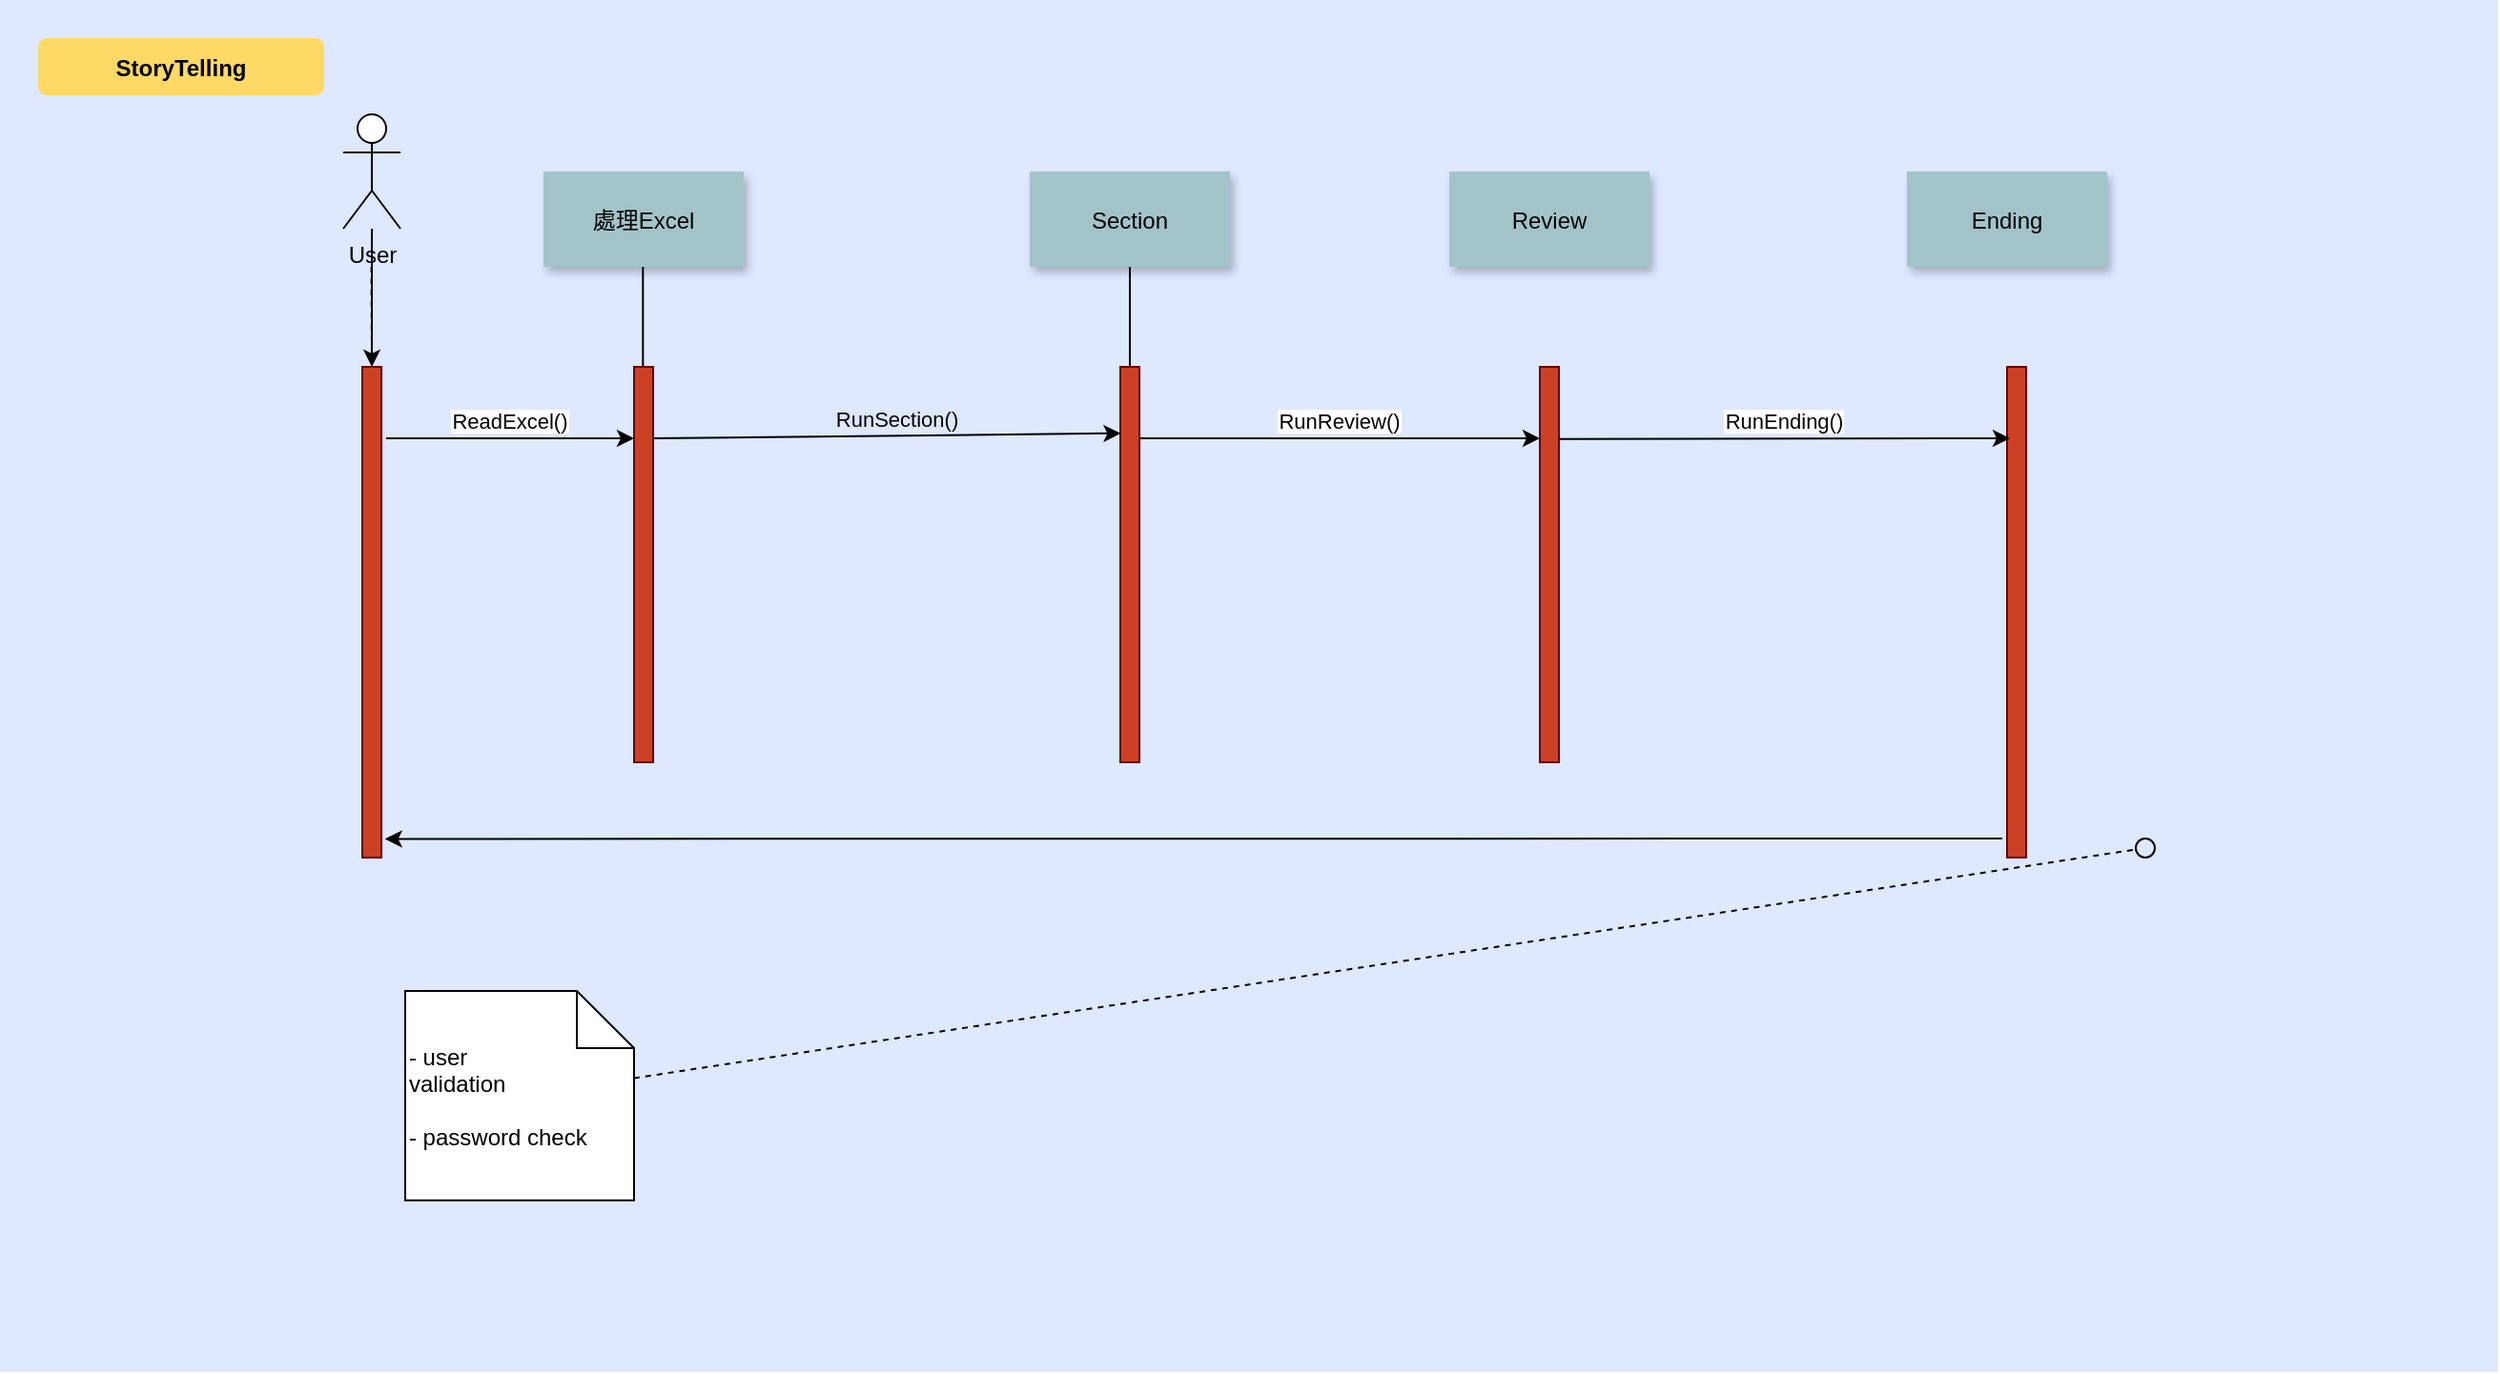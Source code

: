 <mxfile version="13.7.7" type="github" pages="2">
  <diagram name="Page-1" id="9361dd3d-8414-5efd-6122-117bd74ce7a7">
    <mxGraphModel dx="1529" dy="1236" grid="1" gridSize="10" guides="1" tooltips="1" connect="1" arrows="1" fold="1" page="0" pageScale="1.5" pageWidth="826" pageHeight="1169" background="#ffffff" math="0" shadow="0">
      <root>
        <mxCell id="0" />
        <mxCell id="1" parent="0" />
        <mxCell id="KS5qGZGqWQ05uNnQKcyR-93" value="" style="edgeStyle=none;endArrow=none" edge="1" parent="1">
          <mxGeometry x="984.763" y="270" width="100" height="100" as="geometry">
            <mxPoint x="1062.503" y="110" as="sourcePoint" />
            <mxPoint x="1062.502" y="180" as="targetPoint" />
          </mxGeometry>
        </mxCell>
        <mxCell id="KS5qGZGqWQ05uNnQKcyR-94" value="" style="edgeStyle=none;endArrow=none" edge="1" parent="1">
          <mxGeometry x="744.413" y="270" width="100" height="100" as="geometry">
            <mxPoint x="822.153" y="110" as="sourcePoint" />
            <mxPoint x="822.152" y="180" as="targetPoint" />
          </mxGeometry>
        </mxCell>
        <mxCell id="69" value="" style="fillColor=#DEE8FF;strokeColor=none" parent="1" vertex="1">
          <mxGeometry x="10" y="-30" width="1310" height="720" as="geometry" />
        </mxCell>
        <mxCell id="2" value="" style="fillColor=#CC4125;strokeColor=#660000" parent="1" vertex="1">
          <mxGeometry x="200" y="162.5" width="10" height="257.5" as="geometry" />
        </mxCell>
        <mxCell id="7" value="處理Excel" style="shadow=1;fillColor=#A2C4C9;strokeColor=none" parent="1" vertex="1">
          <mxGeometry x="295" y="60" width="105" height="50" as="geometry" />
        </mxCell>
        <mxCell id="9" value="ReadExcel()" style="edgeStyle=none;verticalLabelPosition=top;verticalAlign=bottom" parent="1" edge="1">
          <mxGeometry x="222.5" y="112.5" width="100" height="100" as="geometry">
            <mxPoint x="212.5" y="200" as="sourcePoint" />
            <mxPoint x="342.5" y="200" as="targetPoint" />
          </mxGeometry>
        </mxCell>
        <mxCell id="15" value="Section" style="shadow=1;fillColor=#A2C4C9;strokeColor=none" parent="1" vertex="1">
          <mxGeometry x="550.004" y="60.0" width="105" height="50" as="geometry" />
        </mxCell>
        <mxCell id="16" value="" style="edgeStyle=none;endArrow=none" parent="1" source="15" target="17" edge="1">
          <mxGeometry x="524.763" y="270" width="100" height="100" as="geometry">
            <mxPoint x="602.263" y="220.0" as="sourcePoint" />
            <mxPoint x="602.263" y="240.0" as="targetPoint" />
          </mxGeometry>
        </mxCell>
        <mxCell id="17" value="" style="fillColor=#CC4125;strokeColor=#660000" parent="1" vertex="1">
          <mxGeometry x="597.5" y="162.5" width="10" height="207.5" as="geometry" />
        </mxCell>
        <mxCell id="21" value="" style="fillColor=#CC4125;strokeColor=#660000" parent="1" vertex="1">
          <mxGeometry x="817.5" y="162.5" width="10" height="207.5" as="geometry" />
        </mxCell>
        <mxCell id="22" value="Review" style="shadow=1;fillColor=#A2C4C9;strokeColor=none" parent="1" vertex="1">
          <mxGeometry x="770" y="60" width="105" height="50" as="geometry" />
        </mxCell>
        <mxCell id="24" value="Ending" style="shadow=1;fillColor=#A2C4C9;strokeColor=none" parent="1" vertex="1">
          <mxGeometry x="1010" y="60" width="105" height="50" as="geometry" />
        </mxCell>
        <mxCell id="26" value="" style="fillColor=#CC4125;strokeColor=#660000" parent="1" vertex="1">
          <mxGeometry x="1062.5" y="162.5" width="10" height="257.5" as="geometry" />
        </mxCell>
        <mxCell id="27" value="RunReview()" style="edgeStyle=elbowEdgeStyle;elbow=vertical;verticalLabelPosition=top;verticalAlign=bottom" parent="1" source="17" target="21" edge="1">
          <mxGeometry x="540" y="270" width="100" height="100" as="geometry">
            <mxPoint x="540" y="370" as="sourcePoint" />
            <mxPoint x="640" y="270" as="targetPoint" />
            <Array as="points">
              <mxPoint x="640" y="200" />
              <mxPoint x="590" y="270" />
            </Array>
          </mxGeometry>
        </mxCell>
        <mxCell id="33" value="" style="edgeStyle=elbowEdgeStyle;elbow=horizontal;endArrow=none;dashed=1" parent="1" target="2" edge="1">
          <mxGeometry x="230.0" y="310" width="100" height="100" as="geometry">
            <mxPoint x="204.759" y="110" as="sourcePoint" />
            <mxPoint x="330" y="310" as="targetPoint" />
          </mxGeometry>
        </mxCell>
        <mxCell id="34" value="RunEnding()" style="edgeStyle=elbowEdgeStyle;elbow=vertical;verticalLabelPosition=top;verticalAlign=bottom;" parent="1" edge="1">
          <mxGeometry x="697.5" y="170.946" width="100" height="100" as="geometry">
            <mxPoint x="827.5" y="200.34" as="sourcePoint" />
            <mxPoint x="1064" y="200" as="targetPoint" />
            <Array as="points">
              <mxPoint x="860" y="200" />
              <mxPoint x="1050" y="210" />
              <mxPoint x="1064" y="210" />
              <mxPoint x="1064" y="200" />
              <mxPoint x="890" y="200" />
            </Array>
          </mxGeometry>
        </mxCell>
        <mxCell id="40" value=" - user&#xa; validation&#xa;&#xa; - password check" style="shape=note;align=left" parent="1" vertex="1">
          <mxGeometry x="222.473" y="490.004" width="120.027" height="109.826" as="geometry" />
        </mxCell>
        <mxCell id="71" value="StoryTelling" style="rounded=1;fontStyle=1;fillColor=#FFD966;strokeColor=none" parent="1" vertex="1">
          <mxGeometry x="30" y="-10" width="150" height="30" as="geometry" />
        </mxCell>
        <mxCell id="KS5qGZGqWQ05uNnQKcyR-90" value="" style="edgeStyle=orthogonalEdgeStyle;rounded=0;orthogonalLoop=1;jettySize=auto;html=1;" edge="1" parent="1" source="KS5qGZGqWQ05uNnQKcyR-89" target="2">
          <mxGeometry relative="1" as="geometry" />
        </mxCell>
        <mxCell id="KS5qGZGqWQ05uNnQKcyR-89" value="User" style="shape=umlActor;verticalLabelPosition=bottom;verticalAlign=top;html=1;outlineConnect=0;" vertex="1" parent="1">
          <mxGeometry x="190" y="30" width="30" height="60" as="geometry" />
        </mxCell>
        <mxCell id="KS5qGZGqWQ05uNnQKcyR-91" value="" style="edgeStyle=none;verticalLabelPosition=top;verticalAlign=bottom;entryX=0.019;entryY=0.168;entryDx=0;entryDy=0;entryPerimeter=0;" edge="1" parent="1" target="17">
          <mxGeometry x="362.5" y="112.5" width="100" height="100" as="geometry">
            <mxPoint x="352.5" y="200" as="sourcePoint" />
            <mxPoint x="482.5" y="200" as="targetPoint" />
          </mxGeometry>
        </mxCell>
        <mxCell id="KS5qGZGqWQ05uNnQKcyR-92" value="" style="edgeStyle=none;endArrow=none" edge="1" parent="1">
          <mxGeometry x="269.413" y="270" width="100" height="100" as="geometry">
            <mxPoint x="347.153" y="110" as="sourcePoint" />
            <mxPoint x="347.152" y="180" as="targetPoint" />
          </mxGeometry>
        </mxCell>
        <mxCell id="6" value="" style="fillColor=#CC4125;strokeColor=#660000" parent="1" vertex="1">
          <mxGeometry x="342.5" y="162.5" width="10" height="207.5" as="geometry" />
        </mxCell>
        <mxCell id="fRHlmYLXV_bzzpT5qPXO-86" value="&lt;span style=&quot;font-size: 11px&quot;&gt;RunSection()&lt;/span&gt;" style="text;html=1;align=center;verticalAlign=middle;resizable=0;points=[];autosize=1;" vertex="1" parent="1">
          <mxGeometry x="435" y="180" width="90" height="20" as="geometry" />
        </mxCell>
        <mxCell id="39" value="" style="ellipse;fillColor=none;direction=south;" parent="1" vertex="1">
          <mxGeometry x="1130" y="410.004" width="10" height="10.0" as="geometry" />
        </mxCell>
        <mxCell id="fRHlmYLXV_bzzpT5qPXO-88" value="" style="edgeStyle=none;endArrow=none;dashed=1" edge="1" parent="1" source="40" target="39">
          <mxGeometry x="1290" y="180" width="100" height="100" as="geometry">
            <mxPoint x="1220.003" y="375.277" as="sourcePoint" />
            <mxPoint x="1072" y="390" as="targetPoint" />
          </mxGeometry>
        </mxCell>
        <mxCell id="fRHlmYLXV_bzzpT5qPXO-91" value="" style="endArrow=classic;html=1;entryX=1.186;entryY=0.962;entryDx=0;entryDy=0;entryPerimeter=0;" edge="1" parent="1" target="2">
          <mxGeometry width="50" height="50" relative="1" as="geometry">
            <mxPoint x="1060" y="410" as="sourcePoint" />
            <mxPoint x="520" y="415" as="targetPoint" />
            <Array as="points" />
          </mxGeometry>
        </mxCell>
      </root>
    </mxGraphModel>
  </diagram>
  <diagram id="WVfsM9W4zLKHH_mNgAVs" name="Page-2">
    <mxGraphModel dx="1070" dy="1754" grid="1" gridSize="10" guides="1" tooltips="1" connect="1" arrows="1" fold="1" page="1" pageScale="1" pageWidth="827" pageHeight="1169" math="0" shadow="0">
      <root>
        <mxCell id="P1gCdbork5o8AnYZZEtu-0" />
        <mxCell id="P1gCdbork5o8AnYZZEtu-1" parent="P1gCdbork5o8AnYZZEtu-0" />
        <mxCell id="bJd6qJVdSjFUARL3tQS6-0" value="" style="fillColor=#DEE8FF;strokeColor=none" vertex="1" parent="P1gCdbork5o8AnYZZEtu-1">
          <mxGeometry x="20" y="-30" width="1310" height="720" as="geometry" />
        </mxCell>
        <mxCell id="bJd6qJVdSjFUARL3tQS6-1" value="" style="fillColor=#CC4125;strokeColor=#660000" vertex="1" parent="P1gCdbork5o8AnYZZEtu-1">
          <mxGeometry x="200" y="150" width="10" height="190" as="geometry" />
        </mxCell>
        <mxCell id="bJd6qJVdSjFUARL3tQS6-2" value="處理Excel" style="shadow=1;fillColor=#A2C4C9;strokeColor=none" vertex="1" parent="P1gCdbork5o8AnYZZEtu-1">
          <mxGeometry x="295" y="60" width="105" height="50" as="geometry" />
        </mxCell>
        <mxCell id="bJd6qJVdSjFUARL3tQS6-3" value="ReadExcel()" style="edgeStyle=none;verticalLabelPosition=top;verticalAlign=bottom" edge="1" parent="P1gCdbork5o8AnYZZEtu-1">
          <mxGeometry x="222.5" y="92" width="100" height="100" as="geometry">
            <mxPoint x="212.5" y="179.5" as="sourcePoint" />
            <mxPoint x="342.5" y="179.5" as="targetPoint" />
          </mxGeometry>
        </mxCell>
        <mxCell id="bJd6qJVdSjFUARL3tQS6-4" value="Section" style="shadow=1;fillColor=#A2C4C9;strokeColor=none" vertex="1" parent="P1gCdbork5o8AnYZZEtu-1">
          <mxGeometry x="462.284" y="60.0" width="105" height="50" as="geometry" />
        </mxCell>
        <mxCell id="bJd6qJVdSjFUARL3tQS6-5" value="" style="edgeStyle=none;endArrow=none" edge="1" parent="P1gCdbork5o8AnYZZEtu-1" source="bJd6qJVdSjFUARL3tQS6-4" target="bJd6qJVdSjFUARL3tQS6-6">
          <mxGeometry x="437.043" y="270" width="100" height="100" as="geometry">
            <mxPoint x="514.543" y="220.0" as="sourcePoint" />
            <mxPoint x="514.543" y="240.0" as="targetPoint" />
          </mxGeometry>
        </mxCell>
        <mxCell id="bJd6qJVdSjFUARL3tQS6-6" value="" style="fillColor=#CC4125;strokeColor=#660000" vertex="1" parent="P1gCdbork5o8AnYZZEtu-1">
          <mxGeometry x="509.78" y="150" width="10" height="224.39" as="geometry" />
        </mxCell>
        <mxCell id="bJd6qJVdSjFUARL3tQS6-7" value="" style="fillColor=#CC4125;strokeColor=#660000" vertex="1" parent="P1gCdbork5o8AnYZZEtu-1">
          <mxGeometry x="670" y="150" width="10" height="199.39" as="geometry" />
        </mxCell>
        <mxCell id="bJd6qJVdSjFUARL3tQS6-8" value="Review" style="shadow=1;fillColor=#A2C4C9;strokeColor=none" vertex="1" parent="P1gCdbork5o8AnYZZEtu-1">
          <mxGeometry x="622.5" y="60" width="105" height="50" as="geometry" />
        </mxCell>
        <mxCell id="bJd6qJVdSjFUARL3tQS6-9" value="Ending" style="shadow=1;fillColor=#A2C4C9;strokeColor=none" vertex="1" parent="P1gCdbork5o8AnYZZEtu-1">
          <mxGeometry x="750" y="60" width="105" height="50" as="geometry" />
        </mxCell>
        <mxCell id="bJd6qJVdSjFUARL3tQS6-10" value="" style="fillColor=#CC4125;strokeColor=#660000" vertex="1" parent="P1gCdbork5o8AnYZZEtu-1">
          <mxGeometry x="797.5" y="150" width="10" height="179.39" as="geometry" />
        </mxCell>
        <mxCell id="bJd6qJVdSjFUARL3tQS6-11" value="RunReview()" style="edgeStyle=elbowEdgeStyle;elbow=vertical;verticalLabelPosition=top;verticalAlign=bottom" edge="1" parent="P1gCdbork5o8AnYZZEtu-1" source="bJd6qJVdSjFUARL3tQS6-6" target="bJd6qJVdSjFUARL3tQS6-7">
          <mxGeometry x="540" y="270" width="100" height="100" as="geometry">
            <mxPoint x="540" y="370" as="sourcePoint" />
            <mxPoint x="640" y="270" as="targetPoint" />
            <Array as="points">
              <mxPoint x="640" y="200" />
              <mxPoint x="590" y="270" />
            </Array>
          </mxGeometry>
        </mxCell>
        <mxCell id="bJd6qJVdSjFUARL3tQS6-12" value="" style="edgeStyle=elbowEdgeStyle;elbow=horizontal;endArrow=none;dashed=1" edge="1" parent="P1gCdbork5o8AnYZZEtu-1" target="bJd6qJVdSjFUARL3tQS6-1">
          <mxGeometry x="230.0" y="310" width="100" height="100" as="geometry">
            <mxPoint x="204.759" y="110" as="sourcePoint" />
            <mxPoint x="330" y="310" as="targetPoint" />
          </mxGeometry>
        </mxCell>
        <mxCell id="bJd6qJVdSjFUARL3tQS6-13" value="RunEnding" style="edgeStyle=elbowEdgeStyle;elbow=vertical;verticalLabelPosition=top;verticalAlign=bottom" edge="1" parent="P1gCdbork5o8AnYZZEtu-1">
          <mxGeometry x="550" y="170.946" width="100" height="100" as="geometry">
            <mxPoint x="680" y="200.34" as="sourcePoint" />
            <mxPoint x="797.5" y="200.34" as="targetPoint" />
            <Array as="points" />
          </mxGeometry>
        </mxCell>
        <mxCell id="bJd6qJVdSjFUARL3tQS6-14" value="" style="ellipse;fillColor=none" vertex="1" parent="P1gCdbork5o8AnYZZEtu-1">
          <mxGeometry x="802.5" y="304.394" width="10.0" height="10" as="geometry" />
        </mxCell>
        <mxCell id="bJd6qJVdSjFUARL3tQS6-15" value=" - user&#xa; validation&#xa;&#xa; - password check" style="shape=note;align=left" vertex="1" parent="P1gCdbork5o8AnYZZEtu-1">
          <mxGeometry x="850.003" y="280.004" width="120.027" height="109.826" as="geometry" />
        </mxCell>
        <mxCell id="bJd6qJVdSjFUARL3tQS6-16" value="" style="edgeStyle=none;endArrow=none;dashed=1" edge="1" parent="P1gCdbork5o8AnYZZEtu-1" source="bJd6qJVdSjFUARL3tQS6-15" target="bJd6qJVdSjFUARL3tQS6-14">
          <mxGeometry x="1030" y="180" width="100" height="100" as="geometry">
            <mxPoint x="1030" y="280" as="sourcePoint" />
            <mxPoint x="1130" y="180" as="targetPoint" />
          </mxGeometry>
        </mxCell>
        <mxCell id="bJd6qJVdSjFUARL3tQS6-17" value="StoryTelling" style="rounded=1;fontStyle=1;fillColor=#FFD966;strokeColor=none" vertex="1" parent="P1gCdbork5o8AnYZZEtu-1">
          <mxGeometry x="50" width="150" height="30" as="geometry" />
        </mxCell>
        <mxCell id="bJd6qJVdSjFUARL3tQS6-18" value="" style="edgeStyle=orthogonalEdgeStyle;rounded=0;orthogonalLoop=1;jettySize=auto;html=1;" edge="1" parent="P1gCdbork5o8AnYZZEtu-1" source="bJd6qJVdSjFUARL3tQS6-19" target="bJd6qJVdSjFUARL3tQS6-1">
          <mxGeometry relative="1" as="geometry" />
        </mxCell>
        <mxCell id="bJd6qJVdSjFUARL3tQS6-19" value="User" style="shape=umlActor;verticalLabelPosition=bottom;verticalAlign=top;html=1;outlineConnect=0;" vertex="1" parent="P1gCdbork5o8AnYZZEtu-1">
          <mxGeometry x="190" y="30" width="30" height="60" as="geometry" />
        </mxCell>
        <mxCell id="bJd6qJVdSjFUARL3tQS6-20" value="RunSecion()" style="edgeStyle=none;verticalLabelPosition=top;verticalAlign=bottom;entryX=-0.088;entryY=0.213;entryDx=0;entryDy=0;entryPerimeter=0;" edge="1" parent="P1gCdbork5o8AnYZZEtu-1" target="bJd6qJVdSjFUARL3tQS6-6">
          <mxGeometry x="362.5" y="112.5" width="100" height="100" as="geometry">
            <mxPoint x="352.5" y="200" as="sourcePoint" />
            <mxPoint x="482.5" y="200" as="targetPoint" />
          </mxGeometry>
        </mxCell>
        <mxCell id="bJd6qJVdSjFUARL3tQS6-21" value="" style="edgeStyle=none;endArrow=none" edge="1" parent="P1gCdbork5o8AnYZZEtu-1">
          <mxGeometry x="269.413" y="270" width="100" height="100" as="geometry">
            <mxPoint x="347.153" y="110" as="sourcePoint" />
            <mxPoint x="347.152" y="180" as="targetPoint" />
          </mxGeometry>
        </mxCell>
        <mxCell id="bJd6qJVdSjFUARL3tQS6-22" value="" style="edgeStyle=none;endArrow=none" edge="1" parent="P1gCdbork5o8AnYZZEtu-1">
          <mxGeometry x="724.763" y="270" width="100" height="100" as="geometry">
            <mxPoint x="802.503" y="110" as="sourcePoint" />
            <mxPoint x="802.502" y="180" as="targetPoint" />
          </mxGeometry>
        </mxCell>
        <mxCell id="bJd6qJVdSjFUARL3tQS6-23" value="" style="edgeStyle=none;endArrow=none" edge="1" parent="P1gCdbork5o8AnYZZEtu-1">
          <mxGeometry x="596.913" y="270" width="100" height="100" as="geometry">
            <mxPoint x="674.653" y="110" as="sourcePoint" />
            <mxPoint x="674.652" y="180" as="targetPoint" />
          </mxGeometry>
        </mxCell>
        <mxCell id="bJd6qJVdSjFUARL3tQS6-24" value="Handle errors from Gimq" style="fillColor=#BFC8DB" vertex="1" parent="P1gCdbork5o8AnYZZEtu-1">
          <mxGeometry x="369.56" y="254.39" width="140.22" height="50" as="geometry" />
        </mxCell>
        <mxCell id="bJd6qJVdSjFUARL3tQS6-25" value="ref" style="rounded=1;fontStyle=1;fillColor=#FFD966;strokeColor=none" vertex="1" parent="P1gCdbork5o8AnYZZEtu-1">
          <mxGeometry x="369.56" y="257.89" width="33.97" height="22.11" as="geometry" />
        </mxCell>
        <mxCell id="bJd6qJVdSjFUARL3tQS6-26" value="" style="fillColor=#CC4125;strokeColor=#660000" vertex="1" parent="P1gCdbork5o8AnYZZEtu-1">
          <mxGeometry x="342.5" y="150" width="10" height="210" as="geometry" />
        </mxCell>
      </root>
    </mxGraphModel>
  </diagram>
</mxfile>

